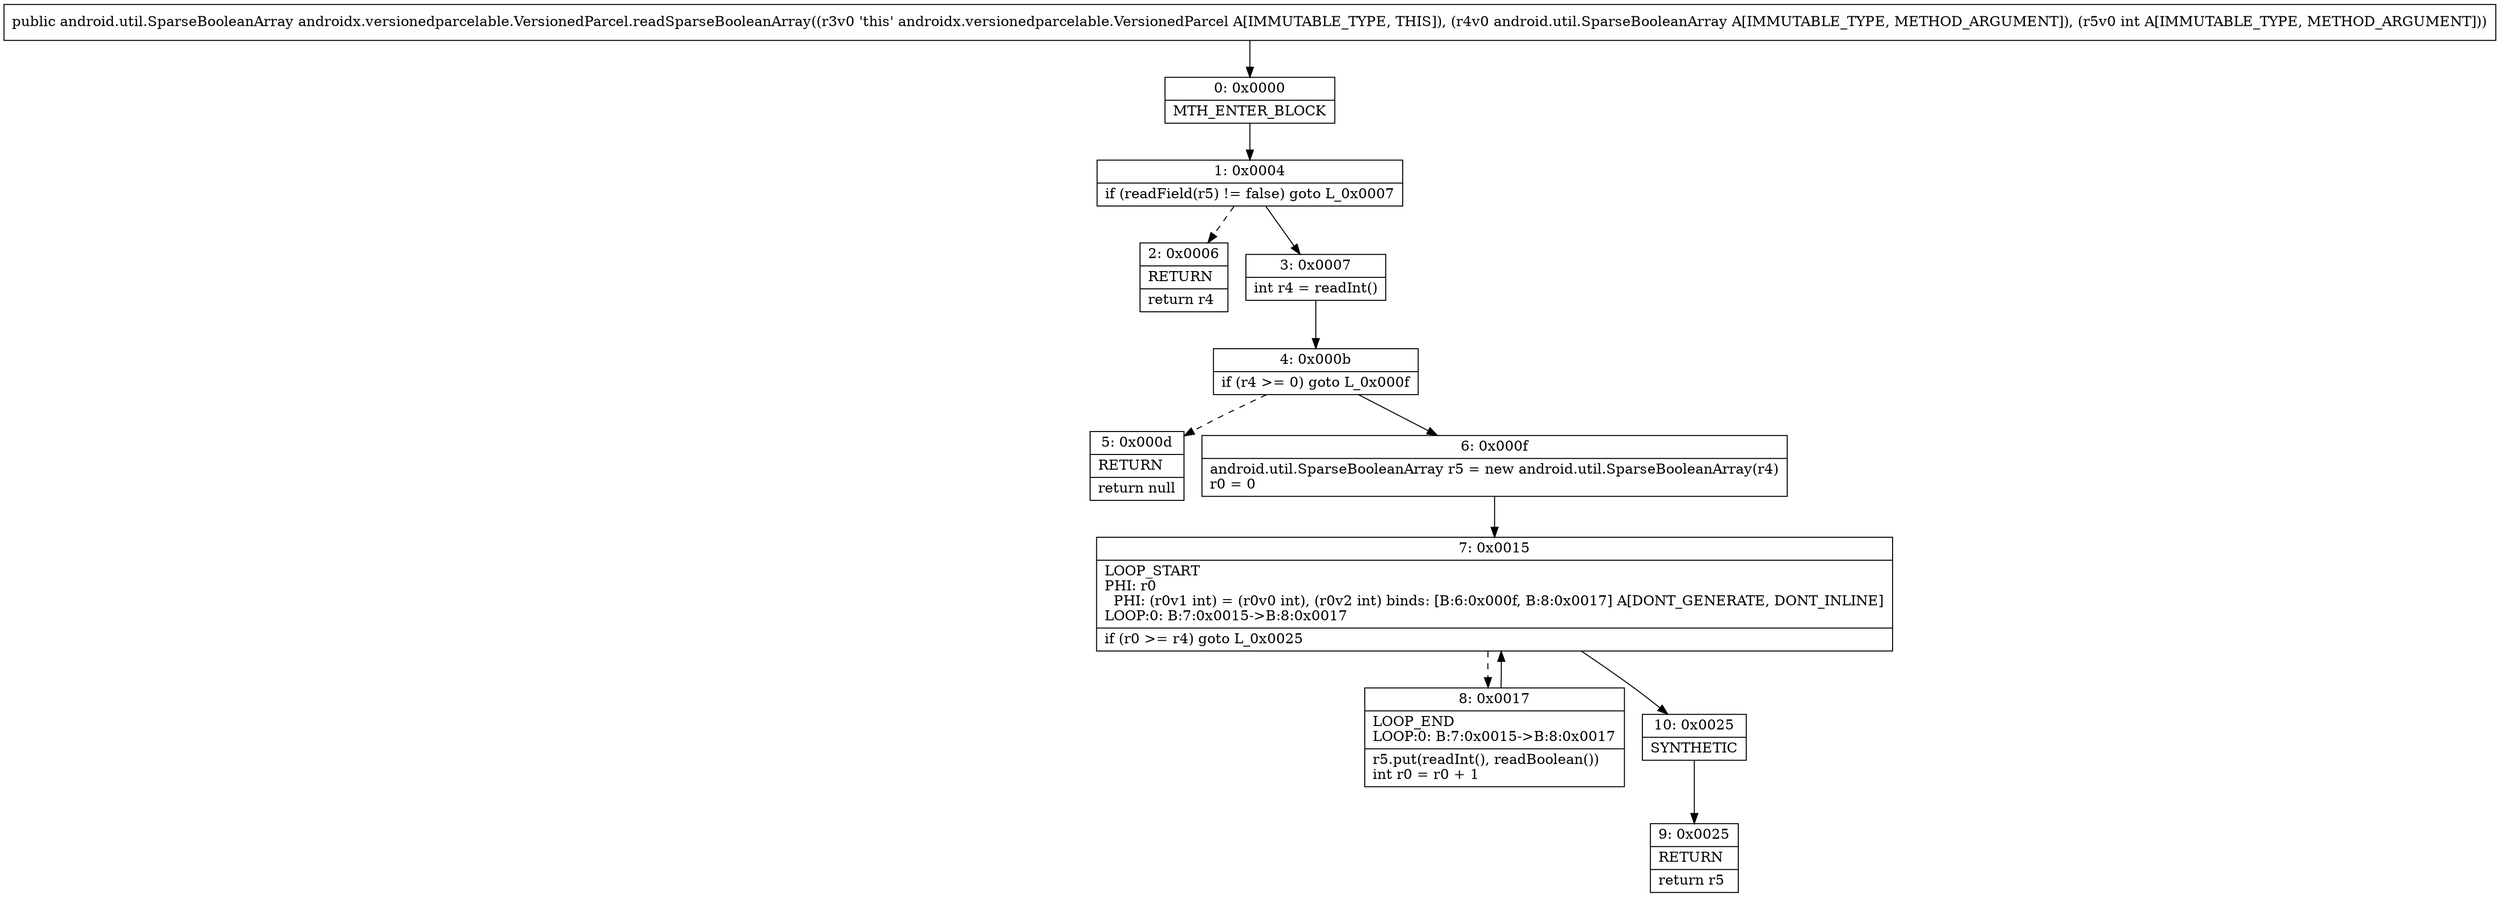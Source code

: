 digraph "CFG forandroidx.versionedparcelable.VersionedParcel.readSparseBooleanArray(Landroid\/util\/SparseBooleanArray;I)Landroid\/util\/SparseBooleanArray;" {
Node_0 [shape=record,label="{0\:\ 0x0000|MTH_ENTER_BLOCK\l}"];
Node_1 [shape=record,label="{1\:\ 0x0004|if (readField(r5) != false) goto L_0x0007\l}"];
Node_2 [shape=record,label="{2\:\ 0x0006|RETURN\l|return r4\l}"];
Node_3 [shape=record,label="{3\:\ 0x0007|int r4 = readInt()\l}"];
Node_4 [shape=record,label="{4\:\ 0x000b|if (r4 \>= 0) goto L_0x000f\l}"];
Node_5 [shape=record,label="{5\:\ 0x000d|RETURN\l|return null\l}"];
Node_6 [shape=record,label="{6\:\ 0x000f|android.util.SparseBooleanArray r5 = new android.util.SparseBooleanArray(r4)\lr0 = 0\l}"];
Node_7 [shape=record,label="{7\:\ 0x0015|LOOP_START\lPHI: r0 \l  PHI: (r0v1 int) = (r0v0 int), (r0v2 int) binds: [B:6:0x000f, B:8:0x0017] A[DONT_GENERATE, DONT_INLINE]\lLOOP:0: B:7:0x0015\-\>B:8:0x0017\l|if (r0 \>= r4) goto L_0x0025\l}"];
Node_8 [shape=record,label="{8\:\ 0x0017|LOOP_END\lLOOP:0: B:7:0x0015\-\>B:8:0x0017\l|r5.put(readInt(), readBoolean())\lint r0 = r0 + 1\l}"];
Node_9 [shape=record,label="{9\:\ 0x0025|RETURN\l|return r5\l}"];
Node_10 [shape=record,label="{10\:\ 0x0025|SYNTHETIC\l}"];
MethodNode[shape=record,label="{public android.util.SparseBooleanArray androidx.versionedparcelable.VersionedParcel.readSparseBooleanArray((r3v0 'this' androidx.versionedparcelable.VersionedParcel A[IMMUTABLE_TYPE, THIS]), (r4v0 android.util.SparseBooleanArray A[IMMUTABLE_TYPE, METHOD_ARGUMENT]), (r5v0 int A[IMMUTABLE_TYPE, METHOD_ARGUMENT])) }"];
MethodNode -> Node_0;
Node_0 -> Node_1;
Node_1 -> Node_2[style=dashed];
Node_1 -> Node_3;
Node_3 -> Node_4;
Node_4 -> Node_5[style=dashed];
Node_4 -> Node_6;
Node_6 -> Node_7;
Node_7 -> Node_8[style=dashed];
Node_7 -> Node_10;
Node_8 -> Node_7;
Node_10 -> Node_9;
}

